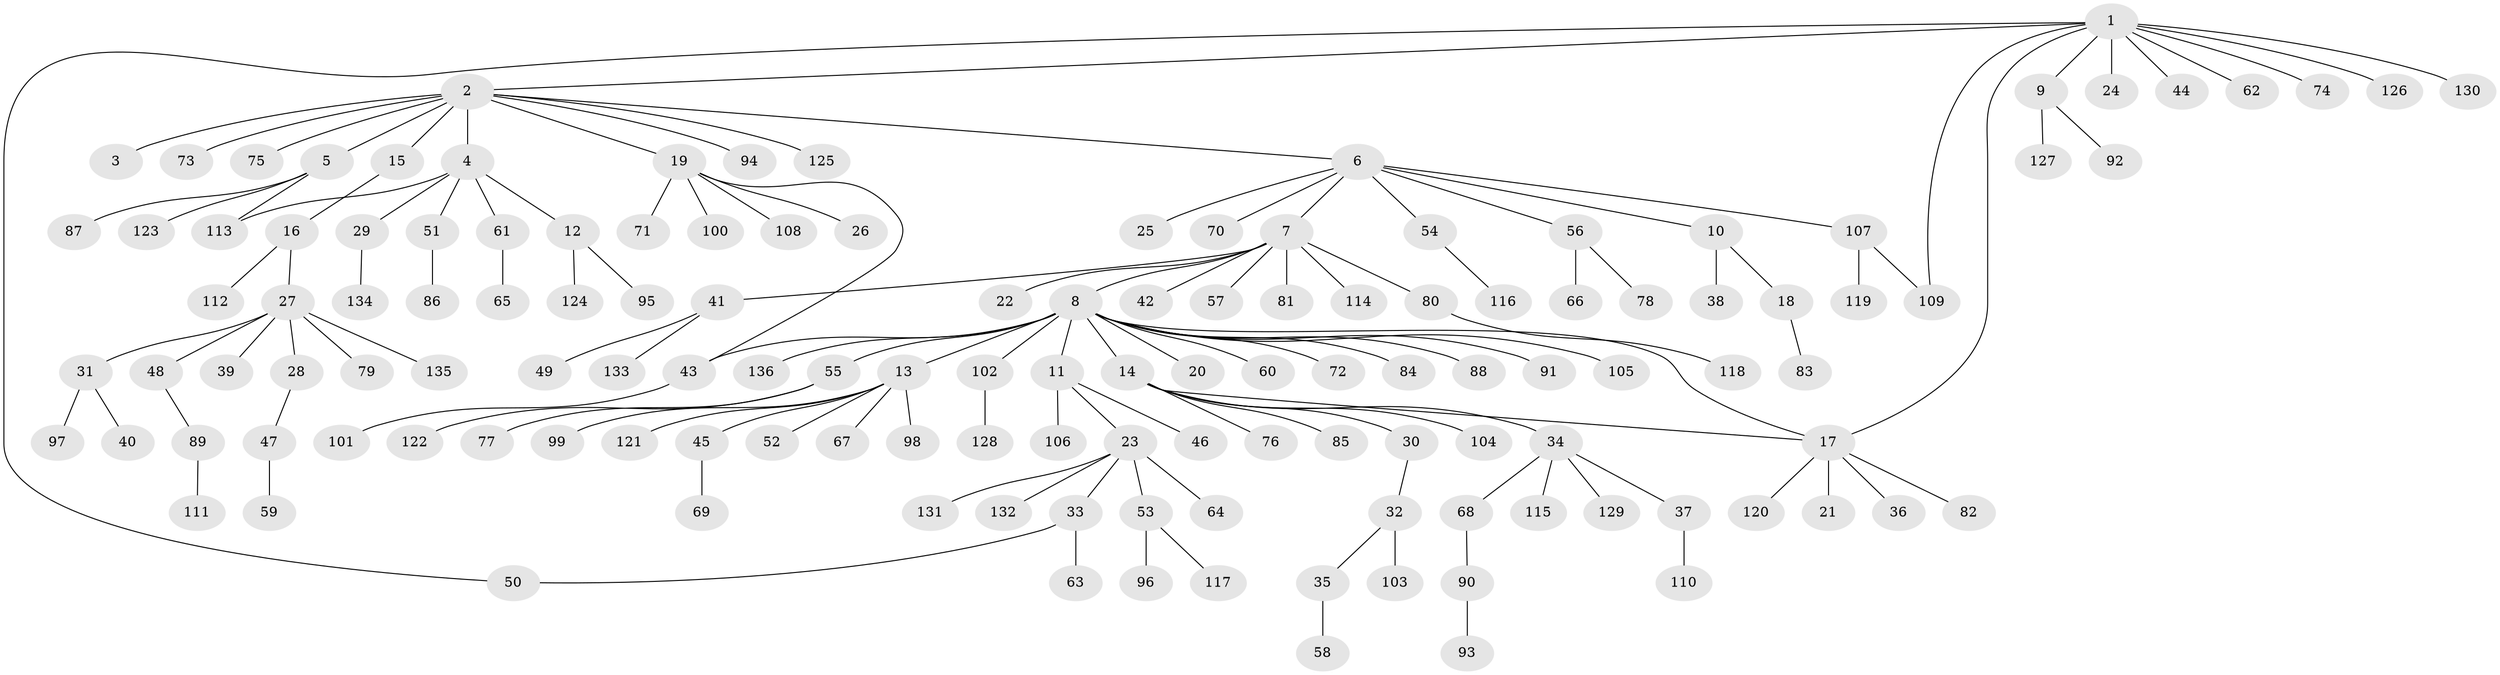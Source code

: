 // Generated by graph-tools (version 1.1) at 2025/11/02/27/25 16:11:09]
// undirected, 136 vertices, 141 edges
graph export_dot {
graph [start="1"]
  node [color=gray90,style=filled];
  1;
  2;
  3;
  4;
  5;
  6;
  7;
  8;
  9;
  10;
  11;
  12;
  13;
  14;
  15;
  16;
  17;
  18;
  19;
  20;
  21;
  22;
  23;
  24;
  25;
  26;
  27;
  28;
  29;
  30;
  31;
  32;
  33;
  34;
  35;
  36;
  37;
  38;
  39;
  40;
  41;
  42;
  43;
  44;
  45;
  46;
  47;
  48;
  49;
  50;
  51;
  52;
  53;
  54;
  55;
  56;
  57;
  58;
  59;
  60;
  61;
  62;
  63;
  64;
  65;
  66;
  67;
  68;
  69;
  70;
  71;
  72;
  73;
  74;
  75;
  76;
  77;
  78;
  79;
  80;
  81;
  82;
  83;
  84;
  85;
  86;
  87;
  88;
  89;
  90;
  91;
  92;
  93;
  94;
  95;
  96;
  97;
  98;
  99;
  100;
  101;
  102;
  103;
  104;
  105;
  106;
  107;
  108;
  109;
  110;
  111;
  112;
  113;
  114;
  115;
  116;
  117;
  118;
  119;
  120;
  121;
  122;
  123;
  124;
  125;
  126;
  127;
  128;
  129;
  130;
  131;
  132;
  133;
  134;
  135;
  136;
  1 -- 2;
  1 -- 9;
  1 -- 17;
  1 -- 24;
  1 -- 44;
  1 -- 50;
  1 -- 62;
  1 -- 74;
  1 -- 109;
  1 -- 126;
  1 -- 130;
  2 -- 3;
  2 -- 4;
  2 -- 5;
  2 -- 6;
  2 -- 15;
  2 -- 19;
  2 -- 73;
  2 -- 75;
  2 -- 94;
  2 -- 125;
  4 -- 12;
  4 -- 29;
  4 -- 51;
  4 -- 61;
  4 -- 113;
  5 -- 87;
  5 -- 113;
  5 -- 123;
  6 -- 7;
  6 -- 10;
  6 -- 25;
  6 -- 54;
  6 -- 56;
  6 -- 70;
  6 -- 107;
  7 -- 8;
  7 -- 22;
  7 -- 41;
  7 -- 42;
  7 -- 57;
  7 -- 80;
  7 -- 81;
  7 -- 114;
  8 -- 11;
  8 -- 13;
  8 -- 14;
  8 -- 17;
  8 -- 20;
  8 -- 43;
  8 -- 55;
  8 -- 60;
  8 -- 72;
  8 -- 84;
  8 -- 88;
  8 -- 91;
  8 -- 102;
  8 -- 105;
  8 -- 136;
  9 -- 92;
  9 -- 127;
  10 -- 18;
  10 -- 38;
  11 -- 23;
  11 -- 46;
  11 -- 106;
  12 -- 95;
  12 -- 124;
  13 -- 45;
  13 -- 52;
  13 -- 67;
  13 -- 98;
  13 -- 99;
  13 -- 121;
  14 -- 17;
  14 -- 30;
  14 -- 34;
  14 -- 76;
  14 -- 85;
  14 -- 104;
  15 -- 16;
  16 -- 27;
  16 -- 112;
  17 -- 21;
  17 -- 36;
  17 -- 82;
  17 -- 120;
  18 -- 83;
  19 -- 26;
  19 -- 43;
  19 -- 71;
  19 -- 100;
  19 -- 108;
  23 -- 33;
  23 -- 53;
  23 -- 64;
  23 -- 131;
  23 -- 132;
  27 -- 28;
  27 -- 31;
  27 -- 39;
  27 -- 48;
  27 -- 79;
  27 -- 135;
  28 -- 47;
  29 -- 134;
  30 -- 32;
  31 -- 40;
  31 -- 97;
  32 -- 35;
  32 -- 103;
  33 -- 50;
  33 -- 63;
  34 -- 37;
  34 -- 68;
  34 -- 115;
  34 -- 129;
  35 -- 58;
  37 -- 110;
  41 -- 49;
  41 -- 133;
  43 -- 101;
  45 -- 69;
  47 -- 59;
  48 -- 89;
  51 -- 86;
  53 -- 96;
  53 -- 117;
  54 -- 116;
  55 -- 77;
  55 -- 122;
  56 -- 66;
  56 -- 78;
  61 -- 65;
  68 -- 90;
  80 -- 118;
  89 -- 111;
  90 -- 93;
  102 -- 128;
  107 -- 109;
  107 -- 119;
}
